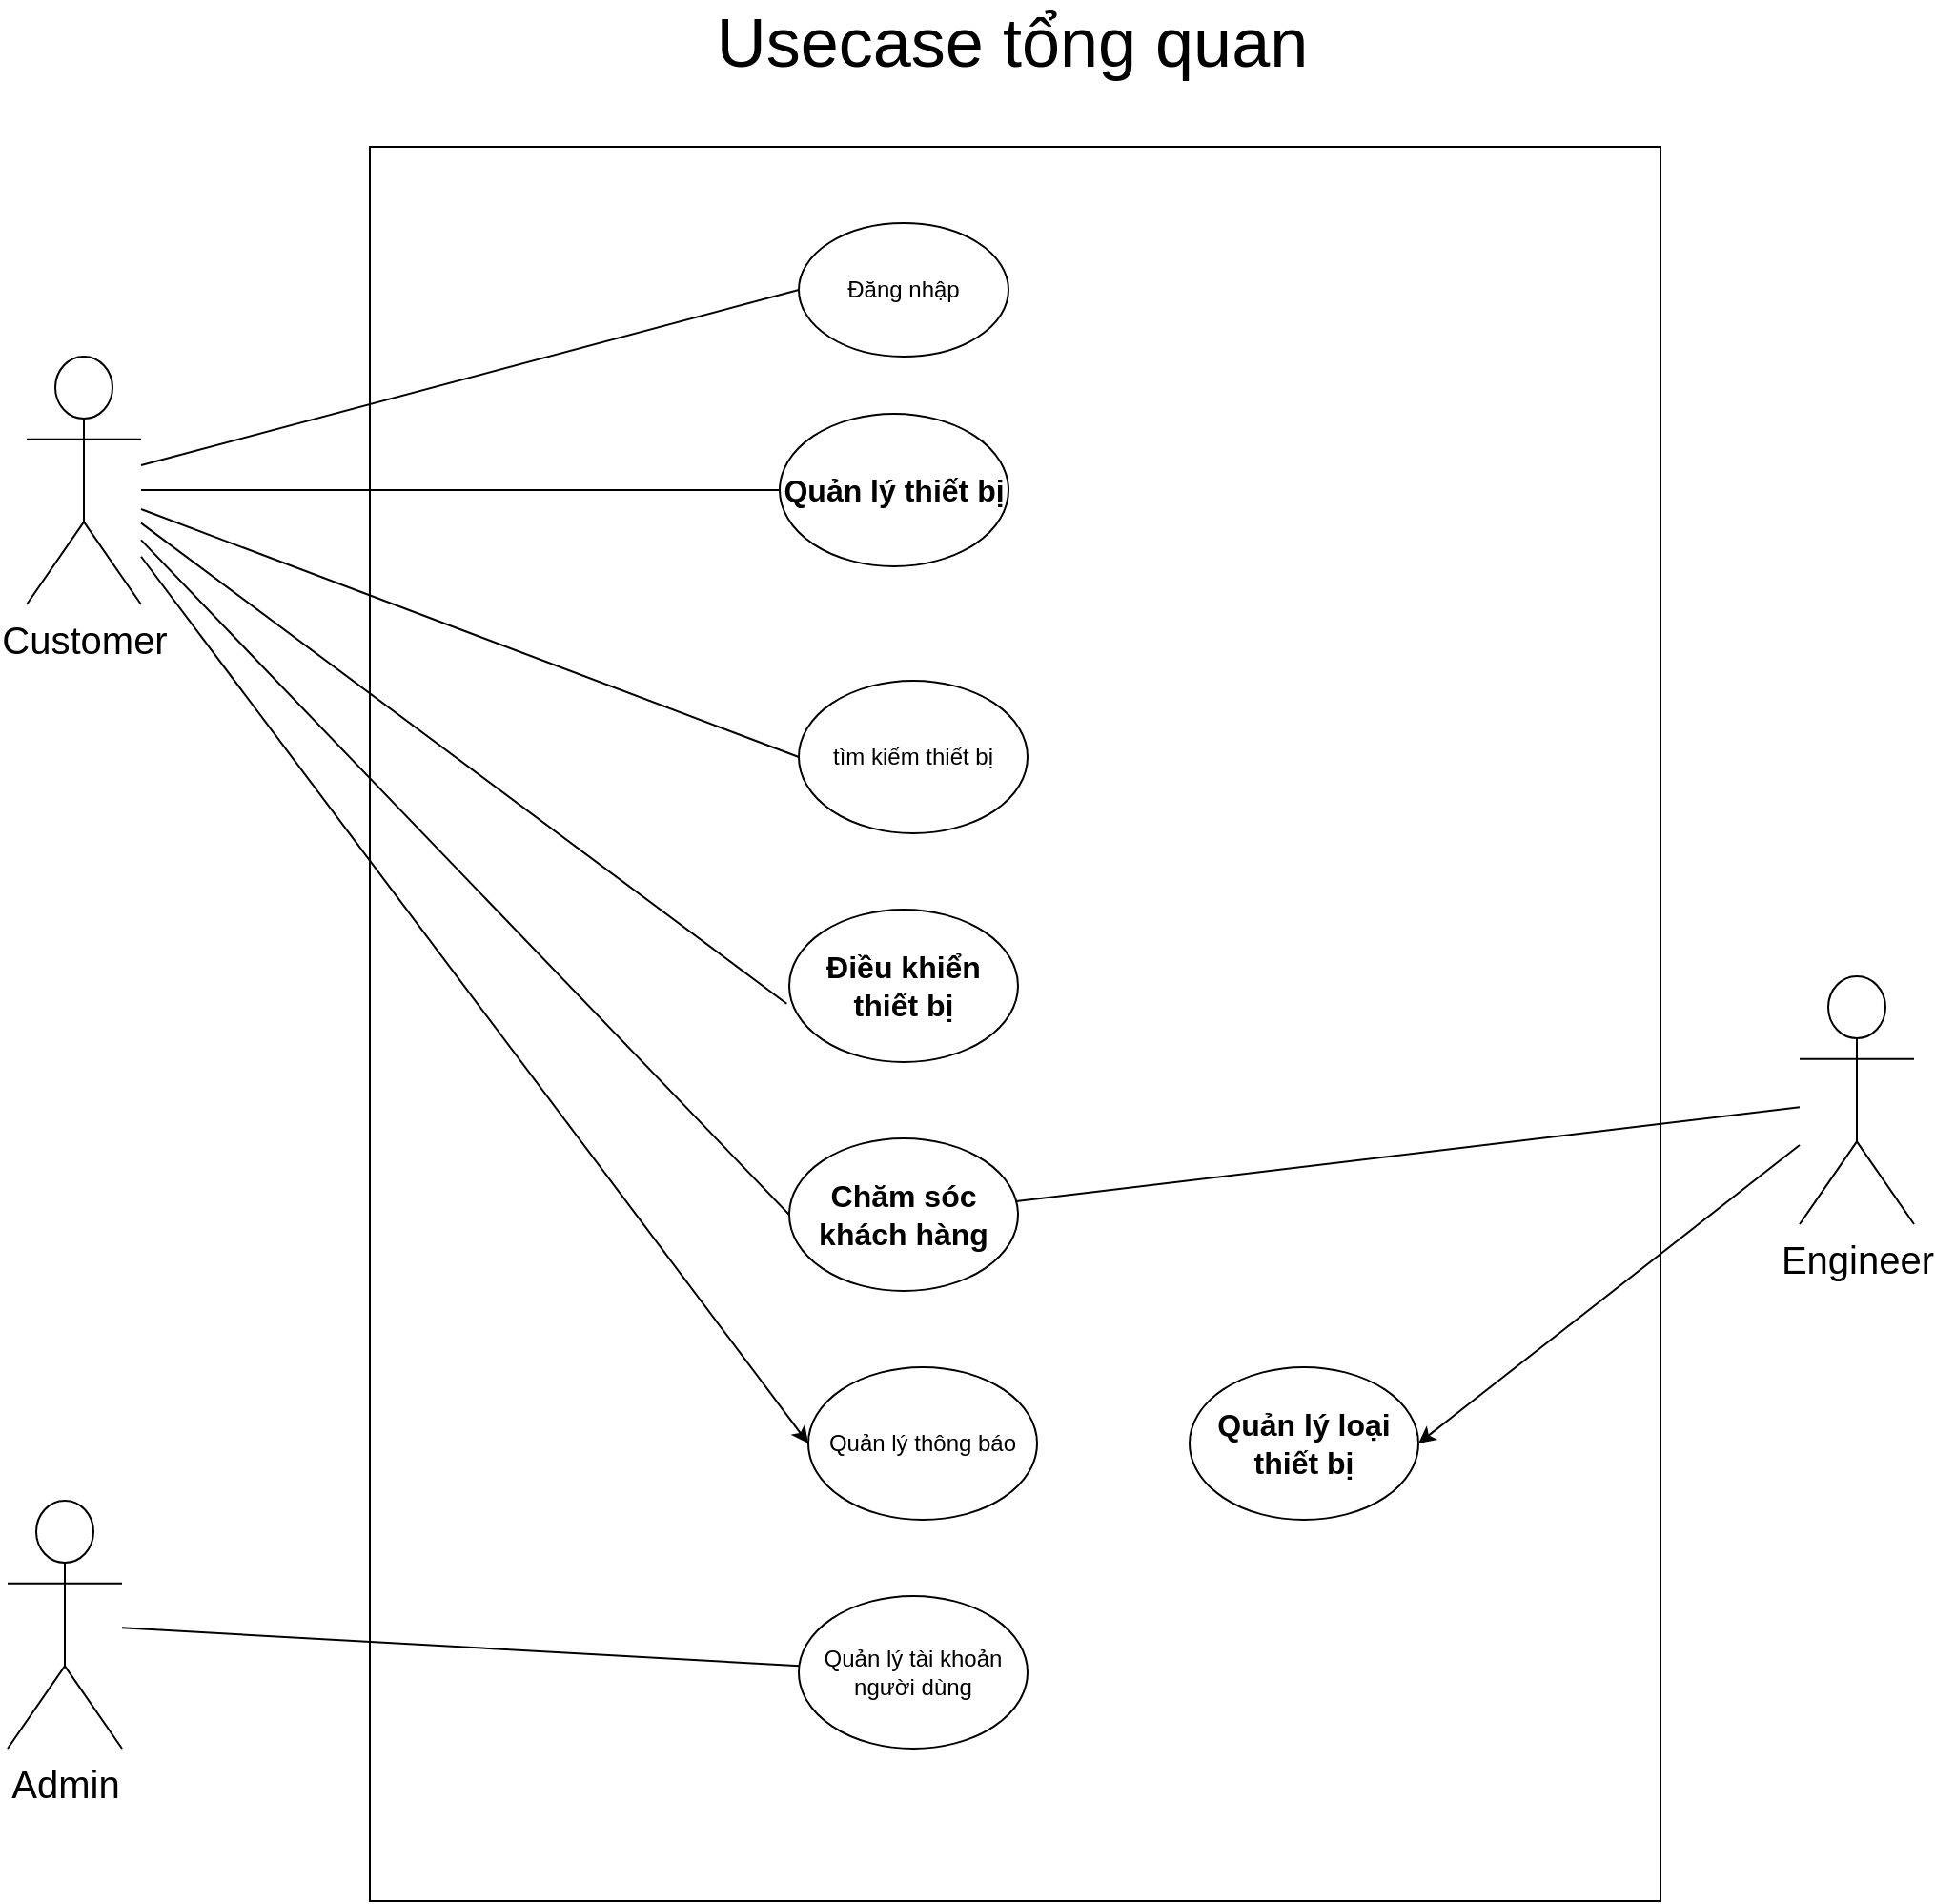 <mxfile version="26.2.9">
  <diagram name="general usecase" id="aDTzzYrfLZ54K7JPPD7p">
    <mxGraphModel dx="1275" dy="570" grid="1" gridSize="10" guides="1" tooltips="1" connect="1" arrows="1" fold="1" page="1" pageScale="1" pageWidth="827" pageHeight="1169" math="0" shadow="0">
      <root>
        <mxCell id="0" />
        <mxCell id="1" parent="0" />
        <mxCell id="hZQi2PmT2Btf4Aik4cLr-1" value="" style="rounded=0;whiteSpace=wrap;html=1;fillColor=none;" parent="1" vertex="1">
          <mxGeometry x="340" y="390" width="677" height="920" as="geometry" />
        </mxCell>
        <mxCell id="hZQi2PmT2Btf4Aik4cLr-2" style="rounded=0;orthogonalLoop=1;jettySize=auto;html=1;endArrow=none;startFill=0;" parent="1" source="hZQi2PmT2Btf4Aik4cLr-3" target="hZQi2PmT2Btf4Aik4cLr-8" edge="1">
          <mxGeometry relative="1" as="geometry" />
        </mxCell>
        <mxCell id="hZQi2PmT2Btf4Aik4cLr-3" value="&lt;font style=&quot;font-size: 20px;&quot;&gt;Admin&lt;/font&gt;" style="shape=umlActor;verticalLabelPosition=bottom;verticalAlign=top;html=1;outlineConnect=0;" parent="1" vertex="1">
          <mxGeometry x="150" y="1100" width="60" height="130" as="geometry" />
        </mxCell>
        <mxCell id="hZQi2PmT2Btf4Aik4cLr-4" value="Đăng nhập" style="ellipse;whiteSpace=wrap;html=1;" parent="1" vertex="1">
          <mxGeometry x="565" y="430" width="110" height="70" as="geometry" />
        </mxCell>
        <mxCell id="hZQi2PmT2Btf4Aik4cLr-5" value="&lt;font style=&quot;font-size: 36px;&quot;&gt;Usecase tổng quan&lt;/font&gt;" style="text;html=1;align=center;verticalAlign=middle;whiteSpace=wrap;rounded=0;" parent="1" vertex="1">
          <mxGeometry x="337" y="320" width="680" height="30" as="geometry" />
        </mxCell>
        <mxCell id="hZQi2PmT2Btf4Aik4cLr-6" style="edgeStyle=orthogonalEdgeStyle;rounded=0;orthogonalLoop=1;jettySize=auto;html=1;exitX=0.5;exitY=1;exitDx=0;exitDy=0;" parent="1" edge="1">
          <mxGeometry relative="1" as="geometry">
            <mxPoint x="460" y="1240" as="sourcePoint" />
            <mxPoint x="460" y="1240" as="targetPoint" />
          </mxGeometry>
        </mxCell>
        <mxCell id="hZQi2PmT2Btf4Aik4cLr-7" value="&lt;b&gt;&lt;font style=&quot;font-size: 16px;&quot;&gt;Quản lý thiết bị&lt;/font&gt;&lt;/b&gt;" style="ellipse;whiteSpace=wrap;html=1;" parent="1" vertex="1">
          <mxGeometry x="555" y="530" width="120" height="80" as="geometry" />
        </mxCell>
        <mxCell id="hZQi2PmT2Btf4Aik4cLr-8" value="Quản lý tài khoản người dùng" style="ellipse;whiteSpace=wrap;html=1;" parent="1" vertex="1">
          <mxGeometry x="565" y="1150" width="120" height="80" as="geometry" />
        </mxCell>
        <mxCell id="hZQi2PmT2Btf4Aik4cLr-9" value="&lt;b&gt;&lt;font style=&quot;font-size: 16px;&quot;&gt;Điều khiển thiết bị&lt;/font&gt;&lt;/b&gt;" style="ellipse;whiteSpace=wrap;html=1;" parent="1" vertex="1">
          <mxGeometry x="560" y="790" width="120" height="80" as="geometry" />
        </mxCell>
        <mxCell id="hZQi2PmT2Btf4Aik4cLr-11" value="tìm kiếm thiết bị" style="ellipse;whiteSpace=wrap;html=1;" parent="1" vertex="1">
          <mxGeometry x="565" y="670" width="120" height="80" as="geometry" />
        </mxCell>
        <mxCell id="hZQi2PmT2Btf4Aik4cLr-12" style="rounded=0;orthogonalLoop=1;jettySize=auto;html=1;endArrow=none;startFill=0;" parent="1" source="hZQi2PmT2Btf4Aik4cLr-13" target="hZQi2PmT2Btf4Aik4cLr-20" edge="1">
          <mxGeometry relative="1" as="geometry" />
        </mxCell>
        <mxCell id="hZQi2PmT2Btf4Aik4cLr-13" value="&lt;font style=&quot;font-size: 16px;&quot;&gt;&lt;b&gt;Chăm sóc khách hàng&lt;/b&gt;&lt;/font&gt;" style="ellipse;whiteSpace=wrap;html=1;" parent="1" vertex="1">
          <mxGeometry x="560" y="910" width="120" height="80" as="geometry" />
        </mxCell>
        <mxCell id="hZQi2PmT2Btf4Aik4cLr-14" style="rounded=0;orthogonalLoop=1;jettySize=auto;html=1;entryX=0;entryY=0.5;entryDx=0;entryDy=0;endArrow=none;startFill=0;" parent="1" source="hZQi2PmT2Btf4Aik4cLr-18" target="hZQi2PmT2Btf4Aik4cLr-4" edge="1">
          <mxGeometry relative="1" as="geometry" />
        </mxCell>
        <mxCell id="hZQi2PmT2Btf4Aik4cLr-15" style="rounded=0;orthogonalLoop=1;jettySize=auto;html=1;entryX=0;entryY=0.5;entryDx=0;entryDy=0;endArrow=none;startFill=0;" parent="1" source="hZQi2PmT2Btf4Aik4cLr-18" target="hZQi2PmT2Btf4Aik4cLr-13" edge="1">
          <mxGeometry relative="1" as="geometry" />
        </mxCell>
        <mxCell id="hZQi2PmT2Btf4Aik4cLr-16" style="rounded=0;orthogonalLoop=1;jettySize=auto;html=1;entryX=0;entryY=0.5;entryDx=0;entryDy=0;" parent="1" source="hZQi2PmT2Btf4Aik4cLr-18" target="hZQi2PmT2Btf4Aik4cLr-22" edge="1">
          <mxGeometry relative="1" as="geometry" />
        </mxCell>
        <mxCell id="hZQi2PmT2Btf4Aik4cLr-18" value="&lt;span style=&quot;font-size: 20px;&quot;&gt;Customer&lt;/span&gt;" style="shape=umlActor;verticalLabelPosition=bottom;verticalAlign=top;html=1;outlineConnect=0;" parent="1" vertex="1">
          <mxGeometry x="160" y="500" width="60" height="130" as="geometry" />
        </mxCell>
        <mxCell id="hZQi2PmT2Btf4Aik4cLr-19" style="rounded=0;orthogonalLoop=1;jettySize=auto;html=1;entryX=1;entryY=0.5;entryDx=0;entryDy=0;" parent="1" source="hZQi2PmT2Btf4Aik4cLr-20" target="hZQi2PmT2Btf4Aik4cLr-23" edge="1">
          <mxGeometry relative="1" as="geometry" />
        </mxCell>
        <mxCell id="hZQi2PmT2Btf4Aik4cLr-20" value="&lt;font style=&quot;font-size: 20px;&quot;&gt;Engineer&lt;/font&gt;" style="shape=umlActor;verticalLabelPosition=bottom;verticalAlign=top;html=1;outlineConnect=0;" parent="1" vertex="1">
          <mxGeometry x="1090" y="825" width="60" height="130" as="geometry" />
        </mxCell>
        <mxCell id="hZQi2PmT2Btf4Aik4cLr-21" style="rounded=0;orthogonalLoop=1;jettySize=auto;html=1;entryX=-0.011;entryY=0.617;entryDx=0;entryDy=0;entryPerimeter=0;endArrow=none;startFill=0;" parent="1" source="hZQi2PmT2Btf4Aik4cLr-18" target="hZQi2PmT2Btf4Aik4cLr-9" edge="1">
          <mxGeometry relative="1" as="geometry" />
        </mxCell>
        <mxCell id="hZQi2PmT2Btf4Aik4cLr-22" value="Quản lý thông báo" style="ellipse;whiteSpace=wrap;html=1;" parent="1" vertex="1">
          <mxGeometry x="570" y="1030" width="120" height="80" as="geometry" />
        </mxCell>
        <mxCell id="hZQi2PmT2Btf4Aik4cLr-23" value="&lt;font style=&quot;font-size: 16px;&quot;&gt;&lt;b&gt;Quản lý loại thiết bị&lt;/b&gt;&lt;/font&gt;" style="ellipse;whiteSpace=wrap;html=1;" parent="1" vertex="1">
          <mxGeometry x="770" y="1030" width="120" height="80" as="geometry" />
        </mxCell>
        <mxCell id="hZQi2PmT2Btf4Aik4cLr-24" value="" style="endArrow=none;html=1;rounded=0;entryX=0;entryY=0.5;entryDx=0;entryDy=0;" parent="1" target="hZQi2PmT2Btf4Aik4cLr-11" edge="1">
          <mxGeometry width="50" height="50" relative="1" as="geometry">
            <mxPoint x="220" y="580" as="sourcePoint" />
            <mxPoint x="560" y="700" as="targetPoint" />
          </mxGeometry>
        </mxCell>
        <mxCell id="hZQi2PmT2Btf4Aik4cLr-25" value="" style="endArrow=none;html=1;rounded=0;entryX=0;entryY=0.5;entryDx=0;entryDy=0;" parent="1" target="hZQi2PmT2Btf4Aik4cLr-7" edge="1">
          <mxGeometry width="50" height="50" relative="1" as="geometry">
            <mxPoint x="220" y="570" as="sourcePoint" />
            <mxPoint x="850" y="810" as="targetPoint" />
          </mxGeometry>
        </mxCell>
      </root>
    </mxGraphModel>
  </diagram>
</mxfile>
